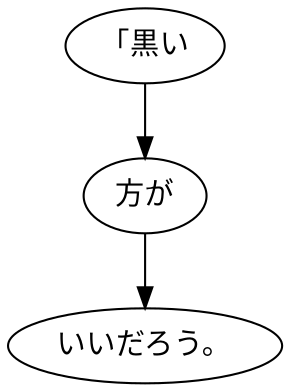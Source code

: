 digraph graph7849 {
	node0 [label="「黒い"];
	node1 [label="方が"];
	node2 [label="いいだろう。"];
	node0 -> node1;
	node1 -> node2;
}
